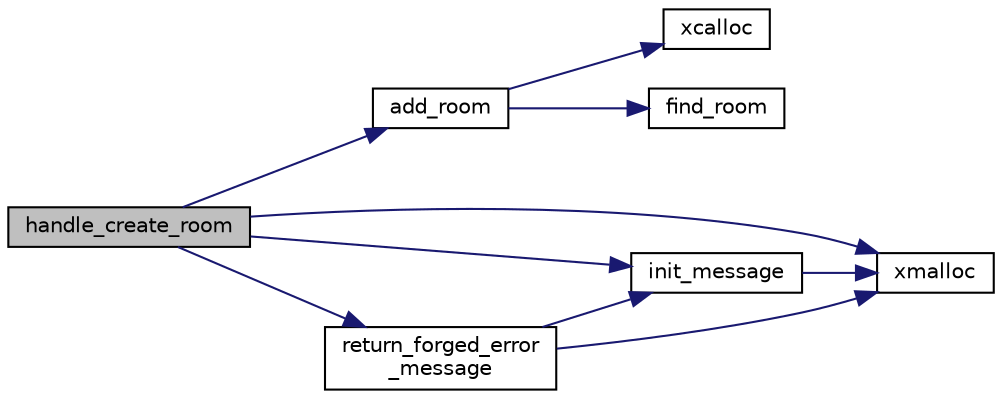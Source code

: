digraph "handle_create_room"
{
 // LATEX_PDF_SIZE
  edge [fontname="Helvetica",fontsize="10",labelfontname="Helvetica",labelfontsize="10"];
  node [fontname="Helvetica",fontsize="10",shape=record];
  rankdir="LR";
  Node1 [label="handle_create_room",height=0.2,width=0.4,color="black", fillcolor="grey75", style="filled", fontcolor="black",tooltip=" "];
  Node1 -> Node2 [color="midnightblue",fontsize="10",style="solid",fontname="Helvetica"];
  Node2 [label="add_room",height=0.2,width=0.4,color="black", fillcolor="white", style="filled",URL="$room_8h.html#a2ab5feb4830c297aaf6aa50c23883964",tooltip="Add a new room room to the linked list room."];
  Node2 -> Node3 [color="midnightblue",fontsize="10",style="solid",fontname="Helvetica"];
  Node3 [label="find_room",height=0.2,width=0.4,color="black", fillcolor="white", style="filled",URL="$room_8c.html#acae659308b57651995d3e0089068cfb8",tooltip="Find the room element where the socket is equal to room sock."];
  Node2 -> Node4 [color="midnightblue",fontsize="10",style="solid",fontname="Helvetica"];
  Node4 [label="xcalloc",height=0.2,width=0.4,color="black", fillcolor="white", style="filled",URL="$epoll__server_2utils_2xalloc_8c.html#acf4d2a0b6c4f9229a0f4687202abed54",tooltip="Calloc wrapper that exit on failure."];
  Node1 -> Node5 [color="midnightblue",fontsize="10",style="solid",fontname="Helvetica"];
  Node5 [label="init_message",height=0.2,width=0.4,color="black", fillcolor="white", style="filled",URL="$message_8h.html#a2949ade165d1040b2cb63f5d680f9914",tooltip="Initializes a struct message with the param status code affected."];
  Node5 -> Node6 [color="midnightblue",fontsize="10",style="solid",fontname="Helvetica"];
  Node6 [label="xmalloc",height=0.2,width=0.4,color="black", fillcolor="white", style="filled",URL="$epoll__server_2utils_2xalloc_8c.html#a42ccfa6fc49cc4ce90cc44cd05052490",tooltip="Malloc wrapper that exit on failure."];
  Node1 -> Node7 [color="midnightblue",fontsize="10",style="solid",fontname="Helvetica"];
  Node7 [label="return_forged_error\l_message",height=0.2,width=0.4,color="black", fillcolor="white", style="filled",URL="$room_8h.html#a825bfb2ee2461c67436b4ab82b4b93d4",tooltip=" "];
  Node7 -> Node5 [color="midnightblue",fontsize="10",style="solid",fontname="Helvetica"];
  Node7 -> Node6 [color="midnightblue",fontsize="10",style="solid",fontname="Helvetica"];
  Node1 -> Node6 [color="midnightblue",fontsize="10",style="solid",fontname="Helvetica"];
}

